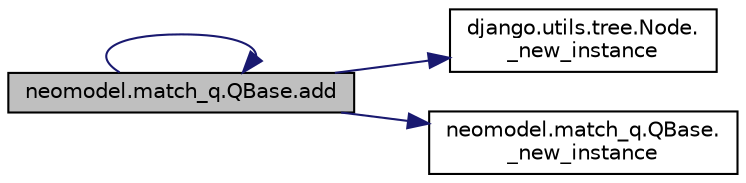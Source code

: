 digraph "neomodel.match_q.QBase.add"
{
 // LATEX_PDF_SIZE
  edge [fontname="Helvetica",fontsize="10",labelfontname="Helvetica",labelfontsize="10"];
  node [fontname="Helvetica",fontsize="10",shape=record];
  rankdir="LR";
  Node1 [label="neomodel.match_q.QBase.add",height=0.2,width=0.4,color="black", fillcolor="grey75", style="filled", fontcolor="black",tooltip=" "];
  Node1 -> Node2 [color="midnightblue",fontsize="10",style="solid",fontname="Helvetica"];
  Node2 [label="django.utils.tree.Node.\l_new_instance",height=0.2,width=0.4,color="black", fillcolor="white", style="filled",URL="$d3/d76/classdjango_1_1utils_1_1tree_1_1_node.html#af9318002f1638abb9f8b261e31fcdd62",tooltip=" "];
  Node1 -> Node3 [color="midnightblue",fontsize="10",style="solid",fontname="Helvetica"];
  Node3 [label="neomodel.match_q.QBase.\l_new_instance",height=0.2,width=0.4,color="black", fillcolor="white", style="filled",URL="$de/dc8/classneomodel_1_1match__q_1_1_q_base.html#ae067de26e0883be1f6201b4c279631f6",tooltip=" "];
  Node1 -> Node1 [color="midnightblue",fontsize="10",style="solid",fontname="Helvetica"];
}
